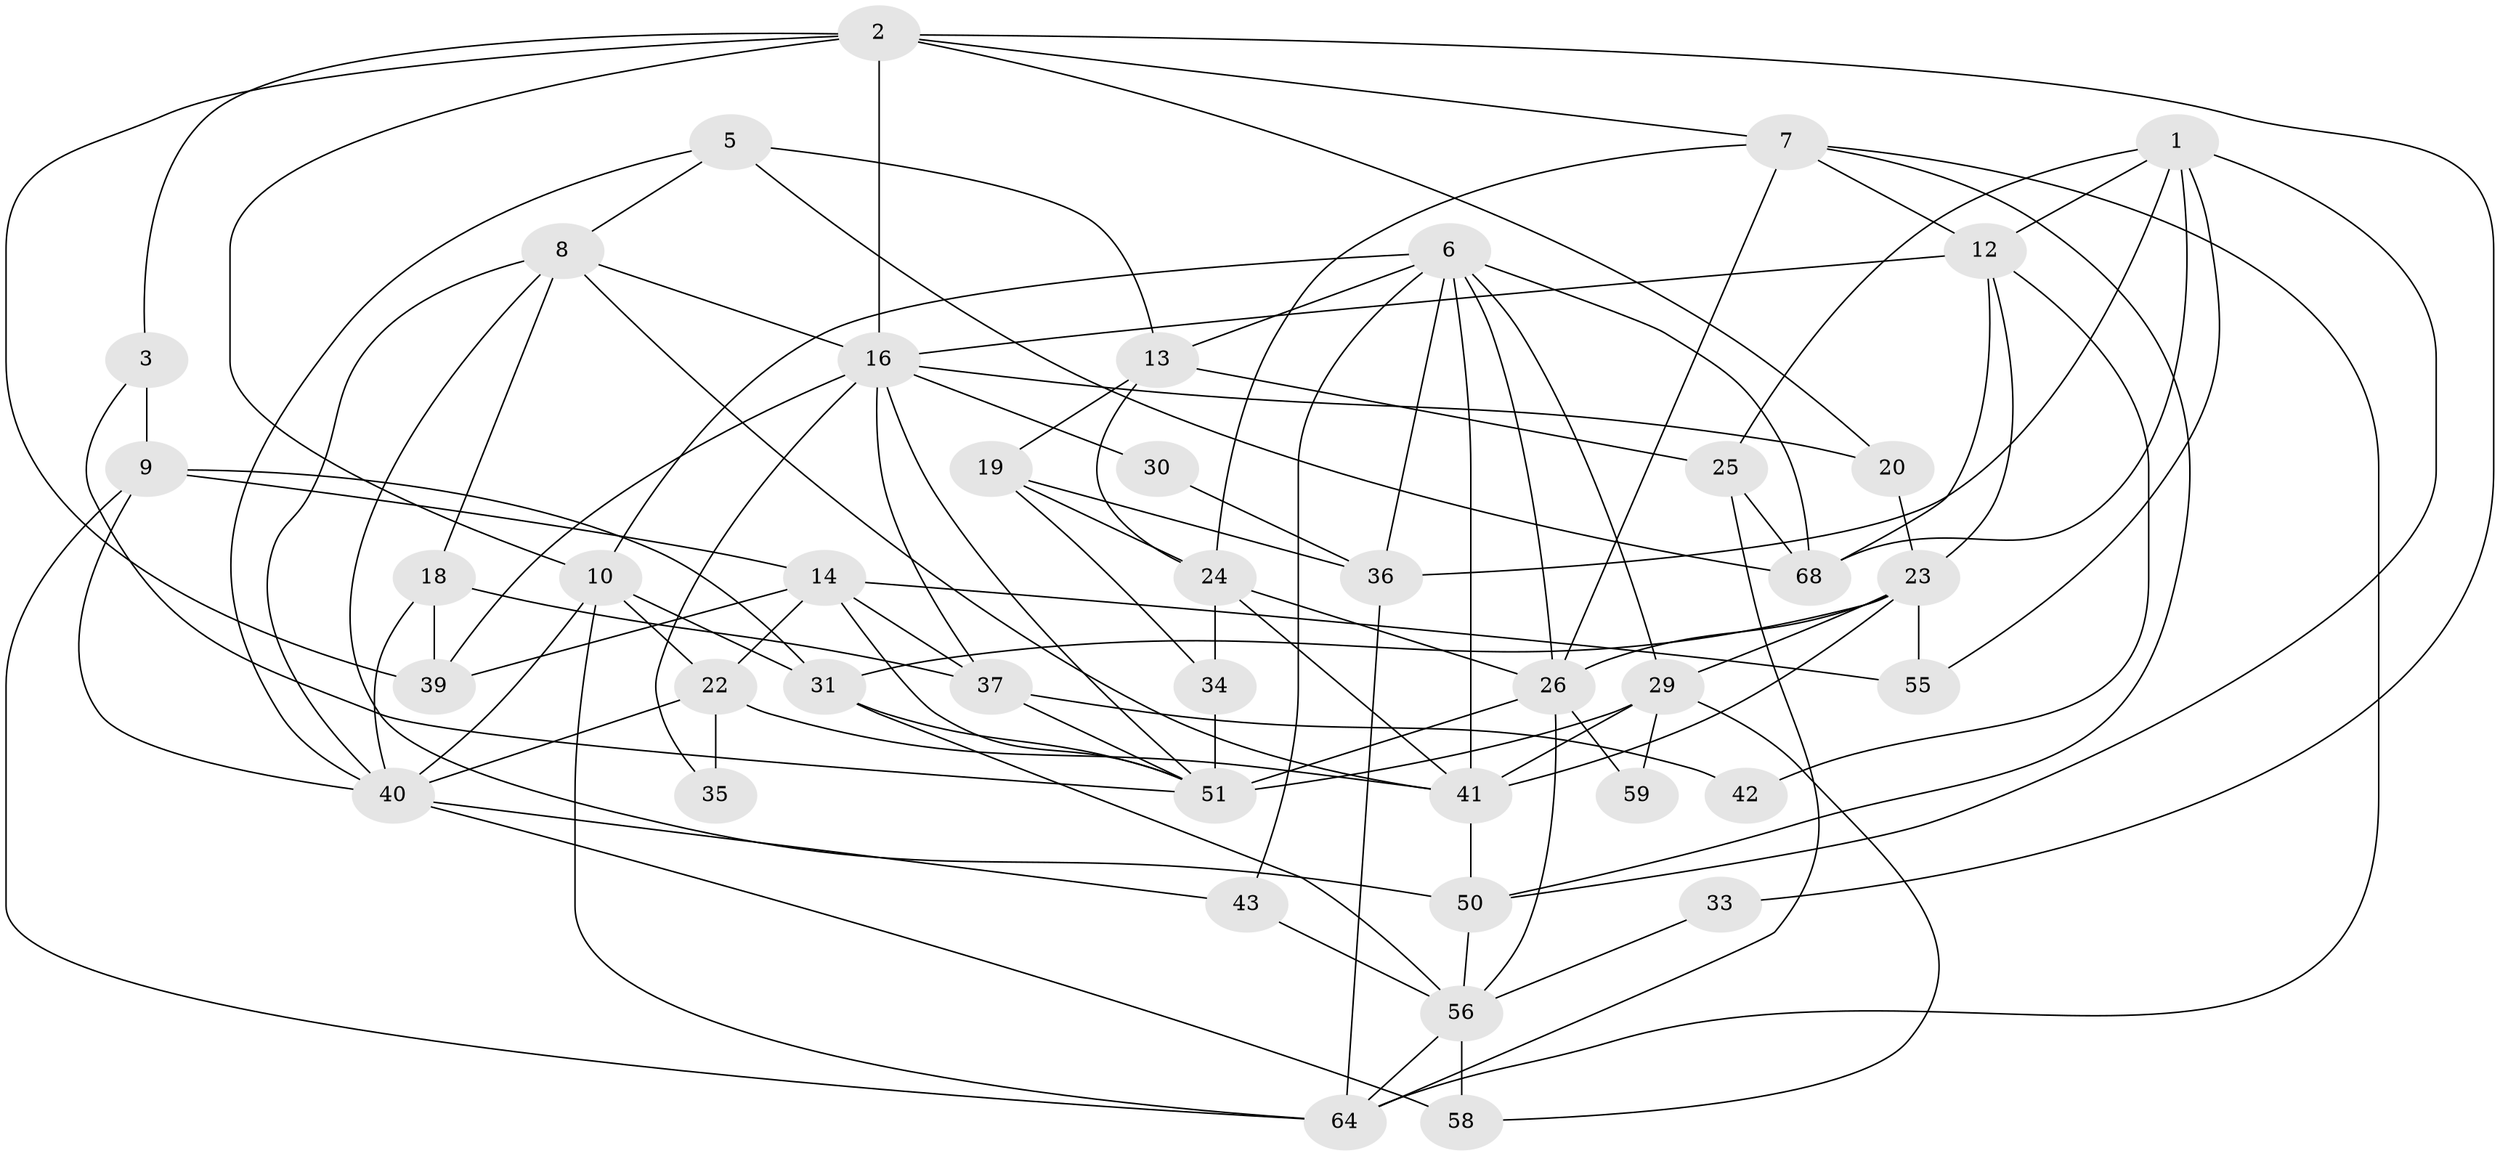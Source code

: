 // Generated by graph-tools (version 1.1) at 2025/23/03/03/25 07:23:56]
// undirected, 42 vertices, 105 edges
graph export_dot {
graph [start="1"]
  node [color=gray90,style=filled];
  1 [super="+4"];
  2 [super="+15"];
  3;
  5;
  6 [super="+63"];
  7 [super="+27"];
  8 [super="+21"];
  9 [super="+44"];
  10 [super="+11"];
  12 [super="+28"];
  13 [super="+32"];
  14 [super="+62"];
  16 [super="+17"];
  18 [super="+47"];
  19 [super="+46"];
  20;
  22 [super="+65"];
  23 [super="+38"];
  24 [super="+53"];
  25;
  26 [super="+52"];
  29 [super="+49"];
  30;
  31;
  33;
  34;
  35;
  36 [super="+48"];
  37 [super="+60"];
  39;
  40 [super="+67"];
  41 [super="+45"];
  42;
  43 [super="+66"];
  50 [super="+54"];
  51 [super="+57"];
  55;
  56 [super="+61"];
  58;
  59;
  64 [super="+69"];
  68;
  1 -- 68;
  1 -- 12;
  1 -- 25;
  1 -- 55;
  1 -- 50;
  1 -- 36;
  2 -- 16;
  2 -- 3;
  2 -- 33;
  2 -- 39;
  2 -- 20;
  2 -- 7;
  2 -- 10;
  3 -- 9;
  3 -- 51;
  5 -- 13;
  5 -- 68;
  5 -- 40;
  5 -- 8;
  6 -- 13;
  6 -- 43;
  6 -- 26;
  6 -- 68;
  6 -- 41;
  6 -- 29;
  6 -- 10;
  6 -- 36;
  7 -- 24;
  7 -- 26;
  7 -- 50;
  7 -- 64;
  7 -- 12;
  8 -- 40;
  8 -- 16;
  8 -- 41;
  8 -- 50;
  8 -- 18;
  9 -- 31 [weight=2];
  9 -- 64;
  9 -- 40;
  9 -- 14;
  10 -- 40;
  10 -- 31;
  10 -- 64;
  10 -- 22;
  12 -- 68;
  12 -- 16;
  12 -- 42;
  12 -- 23;
  13 -- 25;
  13 -- 24;
  13 -- 19 [weight=2];
  14 -- 39;
  14 -- 37 [weight=2];
  14 -- 51;
  14 -- 22;
  14 -- 55;
  16 -- 39;
  16 -- 20;
  16 -- 30;
  16 -- 37;
  16 -- 35;
  16 -- 51;
  18 -- 40;
  18 -- 37;
  18 -- 39;
  19 -- 36;
  19 -- 24;
  19 -- 34;
  20 -- 23;
  22 -- 41 [weight=2];
  22 -- 35;
  22 -- 40;
  23 -- 41 [weight=2];
  23 -- 55;
  23 -- 26;
  23 -- 31;
  23 -- 29;
  24 -- 34;
  24 -- 41;
  24 -- 26;
  25 -- 68;
  25 -- 64;
  26 -- 56;
  26 -- 59;
  26 -- 51;
  29 -- 41;
  29 -- 51;
  29 -- 58;
  29 -- 59;
  30 -- 36;
  31 -- 51;
  31 -- 56;
  33 -- 56;
  34 -- 51;
  36 -- 64;
  37 -- 42;
  37 -- 51;
  40 -- 58;
  40 -- 43;
  41 -- 50;
  43 -- 56;
  50 -- 56;
  56 -- 58;
  56 -- 64;
}
